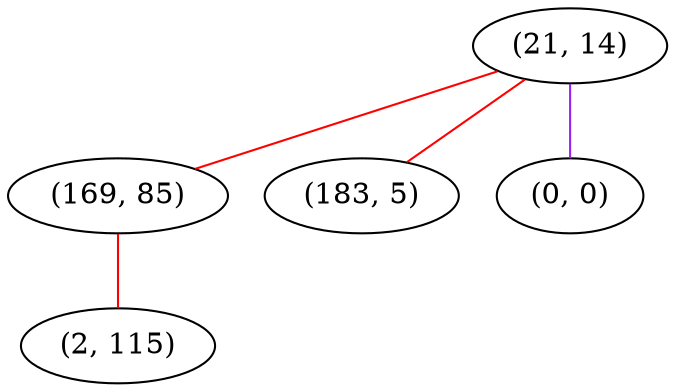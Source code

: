 graph "" {
"(21, 14)";
"(169, 85)";
"(183, 5)";
"(2, 115)";
"(0, 0)";
"(21, 14)" -- "(169, 85)"  [color=red, key=0, weight=1];
"(21, 14)" -- "(183, 5)"  [color=red, key=0, weight=1];
"(21, 14)" -- "(0, 0)"  [color=purple, key=0, weight=4];
"(169, 85)" -- "(2, 115)"  [color=red, key=0, weight=1];
}

